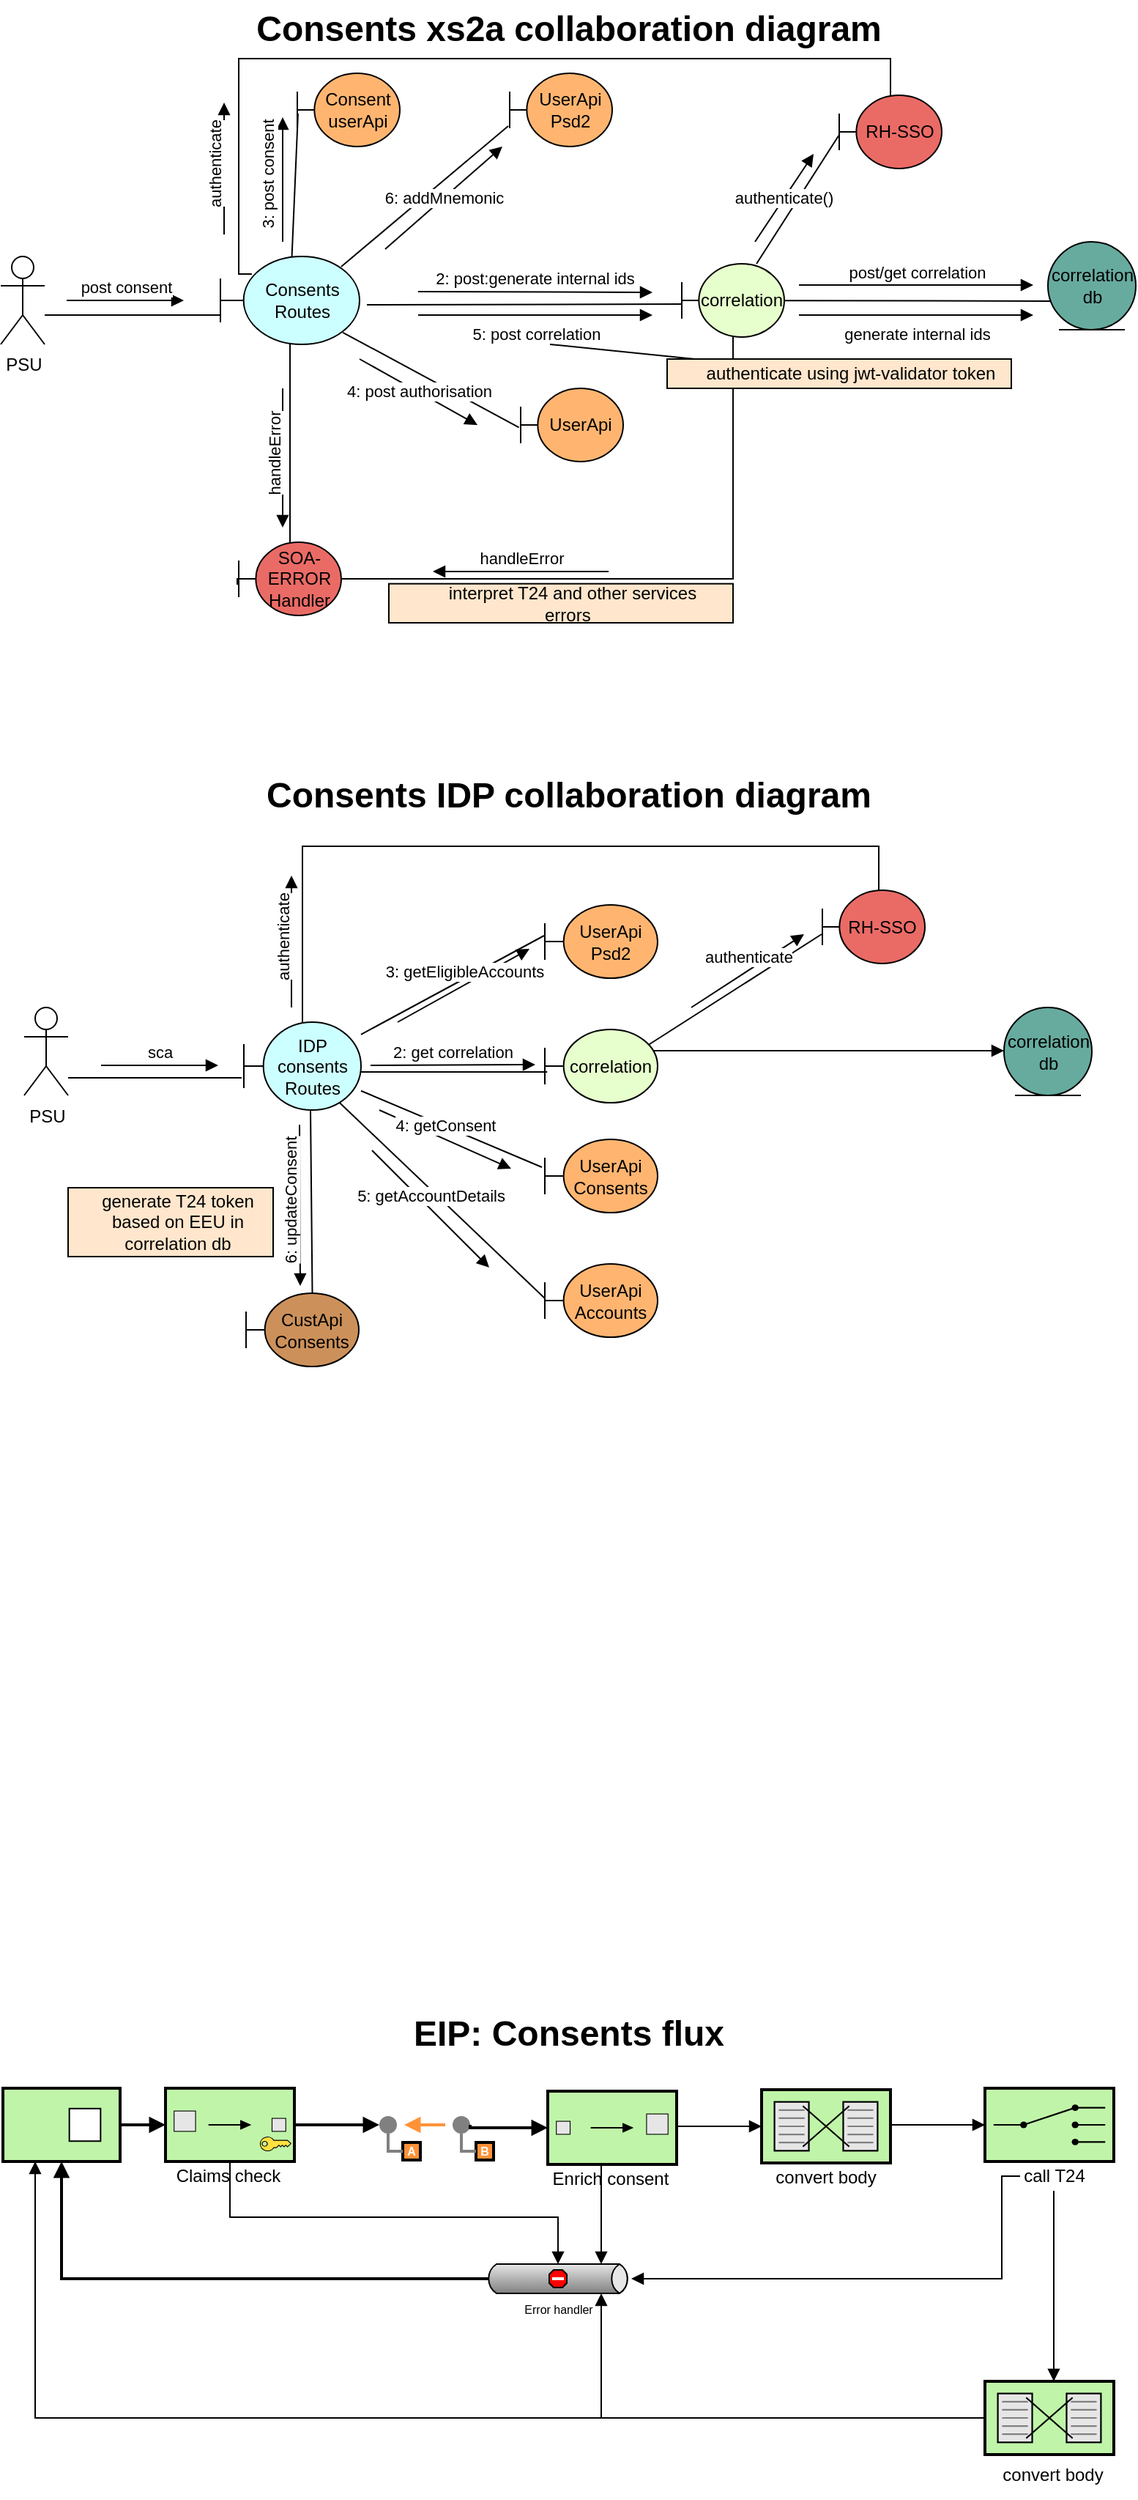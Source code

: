 <mxfile version="10.8.0" type="github"><diagram id="684sX0XfvXuVuNEk2pF1" name="Page-1"><mxGraphModel dx="2240" dy="1548" grid="1" gridSize="10" guides="1" tooltips="1" connect="1" arrows="1" fold="1" page="1" pageScale="1" pageWidth="850" pageHeight="1100" math="0" shadow="0"><root><mxCell id="0"/><mxCell id="1" parent="0"/><mxCell id="zUb0gYZI1_zbsveK4TQf-42" style="edgeStyle=orthogonalEdgeStyle;rounded=0;orthogonalLoop=1;jettySize=auto;html=1;strokeColor=#000000;endArrow=none;endFill=0;" parent="1" source="zUb0gYZI1_zbsveK4TQf-1" target="zUb0gYZI1_zbsveK4TQf-31" edge="1"><mxGeometry relative="1" as="geometry"><Array as="points"><mxPoint x="132.5" y="227"/><mxPoint x="132.5" y="227"/></Array></mxGeometry></mxCell><mxCell id="zUb0gYZI1_zbsveK4TQf-1" value="PSU&lt;br&gt;" style="shape=umlActor;verticalLabelPosition=bottom;labelBackgroundColor=#ffffff;verticalAlign=top;html=1;outlineConnect=0;" parent="1" vertex="1"><mxGeometry x="37.5" y="187" width="30" height="60" as="geometry"/></mxCell><mxCell id="b8tYHW4TBAF62dfe1MEC-2" style="rounded=0;orthogonalLoop=1;jettySize=auto;html=1;endArrow=none;endFill=0;entryX=0.007;entryY=0.55;entryDx=0;entryDy=0;entryPerimeter=0;" parent="1" source="zUb0gYZI1_zbsveK4TQf-31" target="b8tYHW4TBAF62dfe1MEC-7" edge="1"><mxGeometry relative="1" as="geometry"><mxPoint x="384.757" y="101.386" as="targetPoint"/></mxGeometry></mxCell><mxCell id="b8tYHW4TBAF62dfe1MEC-10" style="edgeStyle=none;rounded=0;orthogonalLoop=1;jettySize=auto;html=1;entryX=-0.017;entryY=0.533;entryDx=0;entryDy=0;entryPerimeter=0;shadow=0;endArrow=none;endFill=0;strokeColor=#000000;exitX=0.88;exitY=0.865;exitDx=0;exitDy=0;exitPerimeter=0;" parent="1" source="zUb0gYZI1_zbsveK4TQf-31" target="b8tYHW4TBAF62dfe1MEC-9" edge="1"><mxGeometry relative="1" as="geometry"/></mxCell><mxCell id="b8tYHW4TBAF62dfe1MEC-13" style="edgeStyle=none;rounded=0;orthogonalLoop=1;jettySize=auto;html=1;entryX=-0.005;entryY=0.55;entryDx=0;entryDy=0;entryPerimeter=0;shadow=0;endArrow=none;endFill=0;strokeColor=#000000;" parent="1" target="b8tYHW4TBAF62dfe1MEC-12" edge="1"><mxGeometry relative="1" as="geometry"><mxPoint x="287.5" y="220" as="sourcePoint"/></mxGeometry></mxCell><mxCell id="7kEMaKD0HGbQx_u22iSO-6" style="edgeStyle=orthogonalEdgeStyle;rounded=0;orthogonalLoop=1;jettySize=auto;html=1;endArrow=none;endFill=0;" edge="1" parent="1" source="zUb0gYZI1_zbsveK4TQf-31" target="7kEMaKD0HGbQx_u22iSO-5"><mxGeometry relative="1" as="geometry"/></mxCell><mxCell id="7kEMaKD0HGbQx_u22iSO-46" style="edgeStyle=none;rounded=0;orthogonalLoop=1;jettySize=auto;html=1;entryX=-0.014;entryY=0.72;entryDx=0;entryDy=0;entryPerimeter=0;endArrow=none;endFill=0;exitX=0.868;exitY=0.117;exitDx=0;exitDy=0;exitPerimeter=0;" edge="1" parent="1" source="zUb0gYZI1_zbsveK4TQf-31" target="7kEMaKD0HGbQx_u22iSO-45"><mxGeometry relative="1" as="geometry"/></mxCell><mxCell id="7kEMaKD0HGbQx_u22iSO-49" style="edgeStyle=orthogonalEdgeStyle;rounded=0;orthogonalLoop=1;jettySize=auto;html=1;endArrow=none;endFill=0;exitX=0.226;exitY=0.2;exitDx=0;exitDy=0;exitPerimeter=0;" edge="1" parent="1" source="zUb0gYZI1_zbsveK4TQf-31" target="b8tYHW4TBAF62dfe1MEC-29"><mxGeometry relative="1" as="geometry"><Array as="points"><mxPoint x="200" y="199"/><mxPoint x="200" y="52"/><mxPoint x="645" y="52"/></Array></mxGeometry></mxCell><mxCell id="zUb0gYZI1_zbsveK4TQf-31" value="Consents&lt;br&gt;Routes&lt;br&gt;" style="shape=umlBoundary;whiteSpace=wrap;html=1;fillColor=#CCFFFF;" parent="1" vertex="1"><mxGeometry x="187.5" y="187" width="95" height="60" as="geometry"/></mxCell><mxCell id="zUb0gYZI1_zbsveK4TQf-38" value="post consent&lt;br&gt;" style="html=1;verticalAlign=bottom;endArrow=block;" parent="1" edge="1"><mxGeometry width="80" relative="1" as="geometry"><mxPoint x="82.5" y="217" as="sourcePoint"/><mxPoint x="162.5" y="217" as="targetPoint"/></mxGeometry></mxCell><mxCell id="b8tYHW4TBAF62dfe1MEC-5" value="3: post consent&lt;br&gt;" style="verticalAlign=middle;endArrow=block;shadow=0;strokeColor=#000000;labelBorderColor=none;html=1;horizontal=0;fontStyle=0" parent="1" edge="1"><mxGeometry x="0.077" y="10" width="80" relative="1" as="geometry"><mxPoint x="230" y="177" as="sourcePoint"/><mxPoint x="230" y="92" as="targetPoint"/><mxPoint as="offset"/></mxGeometry></mxCell><mxCell id="b8tYHW4TBAF62dfe1MEC-7" value="Consent userApi&lt;br&gt;" style="shape=umlBoundary;whiteSpace=wrap;html=1;fillColor=#FFB570;" parent="1" vertex="1"><mxGeometry x="240" y="62" width="70" height="50" as="geometry"/></mxCell><mxCell id="b8tYHW4TBAF62dfe1MEC-9" value="UserApi&lt;br&gt;" style="shape=umlBoundary;whiteSpace=wrap;html=1;fillColor=#FFB570;" parent="1" vertex="1"><mxGeometry x="392.5" y="277" width="70" height="50" as="geometry"/></mxCell><mxCell id="b8tYHW4TBAF62dfe1MEC-11" value="4: post authorisation&lt;br&gt;" style="verticalAlign=middle;endArrow=block;shadow=0;strokeColor=#000000;labelBorderColor=none;html=1;horizontal=1;fontStyle=0" parent="1" edge="1"><mxGeometry width="80" relative="1" as="geometry"><mxPoint x="282.5" y="257" as="sourcePoint"/><mxPoint x="363" y="302" as="targetPoint"/><mxPoint as="offset"/></mxGeometry></mxCell><mxCell id="b8tYHW4TBAF62dfe1MEC-30" style="edgeStyle=none;rounded=0;orthogonalLoop=1;jettySize=auto;html=1;entryX=-0.005;entryY=0.55;entryDx=0;entryDy=0;entryPerimeter=0;shadow=0;endArrow=none;endFill=0;strokeColor=#000000;" parent="1" source="b8tYHW4TBAF62dfe1MEC-12" target="b8tYHW4TBAF62dfe1MEC-29" edge="1"><mxGeometry relative="1" as="geometry"/></mxCell><mxCell id="b8tYHW4TBAF62dfe1MEC-35" style="edgeStyle=none;rounded=0;orthogonalLoop=1;jettySize=auto;html=1;entryX=0.026;entryY=0.674;entryDx=0;entryDy=0;entryPerimeter=0;shadow=0;endArrow=none;endFill=0;strokeColor=#000000;" parent="1" source="b8tYHW4TBAF62dfe1MEC-12" target="b8tYHW4TBAF62dfe1MEC-32" edge="1"><mxGeometry relative="1" as="geometry"/></mxCell><mxCell id="7kEMaKD0HGbQx_u22iSO-7" style="edgeStyle=orthogonalEdgeStyle;rounded=0;orthogonalLoop=1;jettySize=auto;html=1;endArrow=none;endFill=0;entryX=-0.014;entryY=0.58;entryDx=0;entryDy=0;entryPerimeter=0;" edge="1" parent="1" source="b8tYHW4TBAF62dfe1MEC-12" target="7kEMaKD0HGbQx_u22iSO-5"><mxGeometry relative="1" as="geometry"><mxPoint x="330" y="407" as="targetPoint"/><Array as="points"><mxPoint x="538" y="407"/><mxPoint x="199" y="407"/></Array></mxGeometry></mxCell><mxCell id="b8tYHW4TBAF62dfe1MEC-12" value="correlation" style="shape=umlBoundary;whiteSpace=wrap;html=1;fillColor=#E6FFCC;" parent="1" vertex="1"><mxGeometry x="502.5" y="192" width="70" height="50" as="geometry"/></mxCell><mxCell id="b8tYHW4TBAF62dfe1MEC-14" value="5: post correlation&lt;br&gt;" style="html=1;verticalAlign=top;endArrow=block;" parent="1" edge="1"><mxGeometry width="80" relative="1" as="geometry"><mxPoint x="322.5" y="227" as="sourcePoint"/><mxPoint x="482.5" y="227" as="targetPoint"/></mxGeometry></mxCell><mxCell id="b8tYHW4TBAF62dfe1MEC-17" value="2: post:generate internal ids&lt;br&gt;" style="html=1;verticalAlign=bottom;endArrow=block;" parent="1" edge="1"><mxGeometry width="80" relative="1" as="geometry"><mxPoint x="322.5" y="211" as="sourcePoint"/><mxPoint x="482.5" y="211.5" as="targetPoint"/></mxGeometry></mxCell><mxCell id="b8tYHW4TBAF62dfe1MEC-22" value="" style="group" parent="1" vertex="1" connectable="0"><mxGeometry x="492.5" y="247" width="235" height="60" as="geometry"/></mxCell><mxCell id="b8tYHW4TBAF62dfe1MEC-23" value="" style="group" parent="b8tYHW4TBAF62dfe1MEC-22" vertex="1" connectable="0"><mxGeometry width="235" height="60" as="geometry"/></mxCell><mxCell id="b8tYHW4TBAF62dfe1MEC-18" value="" style="rounded=0;whiteSpace=wrap;html=1;fillColor=#FFE6CC;" parent="b8tYHW4TBAF62dfe1MEC-23" vertex="1"><mxGeometry y="10" width="235" height="20" as="geometry"/></mxCell><mxCell id="b8tYHW4TBAF62dfe1MEC-20" value="authenticate using jwt-validator token" style="text;html=1;strokeColor=none;fillColor=none;align=center;verticalAlign=middle;whiteSpace=wrap;rounded=0;" parent="b8tYHW4TBAF62dfe1MEC-23" vertex="1"><mxGeometry x="20" y="10" width="210" height="20" as="geometry"/></mxCell><mxCell id="b8tYHW4TBAF62dfe1MEC-28" style="edgeStyle=none;rounded=0;orthogonalLoop=1;jettySize=auto;html=1;shadow=0;endArrow=none;endFill=0;strokeColor=#000000;" parent="1" source="b8tYHW4TBAF62dfe1MEC-18" edge="1"><mxGeometry relative="1" as="geometry"><mxPoint x="412.5" y="247" as="targetPoint"/></mxGeometry></mxCell><mxCell id="b8tYHW4TBAF62dfe1MEC-29" value="RH-SSO" style="shape=umlBoundary;whiteSpace=wrap;html=1;fillColor=#EA6B66;" parent="1" vertex="1"><mxGeometry x="610" y="77" width="70" height="50" as="geometry"/></mxCell><mxCell id="b8tYHW4TBAF62dfe1MEC-31" value="authenticate()&lt;br&gt;" style="verticalAlign=middle;endArrow=block;shadow=0;strokeColor=#000000;labelBorderColor=none;html=1;horizontal=1;fontStyle=0" parent="1" edge="1"><mxGeometry width="80" relative="1" as="geometry"><mxPoint x="552.5" y="177" as="sourcePoint"/><mxPoint x="592.5" y="117" as="targetPoint"/><mxPoint as="offset"/></mxGeometry></mxCell><mxCell id="b8tYHW4TBAF62dfe1MEC-32" value="correlation&lt;br&gt;db&lt;br&gt;" style="ellipse;shape=umlEntity;whiteSpace=wrap;html=1;fillColor=#67AB9F;" parent="1" vertex="1"><mxGeometry x="752.5" y="177" width="60" height="60" as="geometry"/></mxCell><mxCell id="b8tYHW4TBAF62dfe1MEC-36" value="generate internal ids&lt;br&gt;" style="html=1;verticalAlign=top;endArrow=block;" parent="1" edge="1"><mxGeometry width="80" relative="1" as="geometry"><mxPoint x="582.5" y="227" as="sourcePoint"/><mxPoint x="742.5" y="227" as="targetPoint"/></mxGeometry></mxCell><mxCell id="b8tYHW4TBAF62dfe1MEC-37" value="post/get correlation&lt;br&gt;" style="html=1;verticalAlign=bottom;endArrow=block;" parent="1" edge="1"><mxGeometry width="80" relative="1" as="geometry"><mxPoint x="582.5" y="206.5" as="sourcePoint"/><mxPoint x="742.5" y="206.5" as="targetPoint"/></mxGeometry></mxCell><mxCell id="b8tYHW4TBAF62dfe1MEC-38" value="Consents xs2a collaboration diagram" style="text;strokeColor=none;fillColor=none;html=1;fontSize=24;fontStyle=1;verticalAlign=middle;align=center;" parent="1" vertex="1"><mxGeometry x="375" y="12" width="100" height="40" as="geometry"/></mxCell><mxCell id="7kEMaKD0HGbQx_u22iSO-3" value="Consents IDP collaboration diagram" style="text;strokeColor=none;fillColor=none;html=1;fontSize=24;fontStyle=1;verticalAlign=middle;align=center;" vertex="1" parent="1"><mxGeometry x="375" y="535" width="100" height="40" as="geometry"/></mxCell><mxCell id="7kEMaKD0HGbQx_u22iSO-5" value="SOA-ERROR&lt;br&gt;Handler&lt;br&gt;" style="shape=umlBoundary;whiteSpace=wrap;html=1;fillColor=#EA6B66;" vertex="1" parent="1"><mxGeometry x="200" y="382" width="70" height="50" as="geometry"/></mxCell><mxCell id="7kEMaKD0HGbQx_u22iSO-8" value="handleError" style="html=1;verticalAlign=bottom;endArrow=block;" edge="1" parent="1"><mxGeometry width="80" relative="1" as="geometry"><mxPoint x="452.5" y="402" as="sourcePoint"/><mxPoint x="332.5" y="402" as="targetPoint"/></mxGeometry></mxCell><mxCell id="7kEMaKD0HGbQx_u22iSO-9" value="handleError" style="html=1;verticalAlign=bottom;endArrow=block;horizontal=0;" edge="1" parent="1"><mxGeometry width="80" relative="1" as="geometry"><mxPoint x="230" y="277" as="sourcePoint"/><mxPoint x="230" y="372" as="targetPoint"/></mxGeometry></mxCell><mxCell id="7kEMaKD0HGbQx_u22iSO-10" value="" style="group" vertex="1" connectable="0" parent="1"><mxGeometry x="302.5" y="397" width="235" height="90" as="geometry"/></mxCell><mxCell id="7kEMaKD0HGbQx_u22iSO-11" value="" style="group" vertex="1" connectable="0" parent="7kEMaKD0HGbQx_u22iSO-10"><mxGeometry width="235" height="80" as="geometry"/></mxCell><mxCell id="7kEMaKD0HGbQx_u22iSO-12" value="" style="rounded=0;whiteSpace=wrap;html=1;fillColor=#FFE6CC;" vertex="1" parent="7kEMaKD0HGbQx_u22iSO-11"><mxGeometry y="13.333" width="235" height="26.667" as="geometry"/></mxCell><mxCell id="7kEMaKD0HGbQx_u22iSO-13" value="interpret T24 and other services errors&amp;nbsp;&amp;nbsp;" style="text;html=1;strokeColor=none;fillColor=none;align=center;verticalAlign=middle;whiteSpace=wrap;rounded=0;" vertex="1" parent="7kEMaKD0HGbQx_u22iSO-11"><mxGeometry x="20" y="13.333" width="210" height="26.667" as="geometry"/></mxCell><mxCell id="7kEMaKD0HGbQx_u22iSO-21" style="edgeStyle=orthogonalEdgeStyle;rounded=0;orthogonalLoop=1;jettySize=auto;html=1;entryX=-0.019;entryY=0.633;entryDx=0;entryDy=0;entryPerimeter=0;endArrow=none;endFill=0;" edge="1" parent="1" source="7kEMaKD0HGbQx_u22iSO-15" target="7kEMaKD0HGbQx_u22iSO-16"><mxGeometry relative="1" as="geometry"><Array as="points"><mxPoint x="116" y="747.5"/><mxPoint x="116" y="747.5"/></Array></mxGeometry></mxCell><mxCell id="7kEMaKD0HGbQx_u22iSO-15" value="PSU&lt;br&gt;" style="shape=umlActor;verticalLabelPosition=bottom;labelBackgroundColor=#ffffff;verticalAlign=top;html=1;outlineConnect=0;" vertex="1" parent="1"><mxGeometry x="53.5" y="699.5" width="30" height="60" as="geometry"/></mxCell><mxCell id="7kEMaKD0HGbQx_u22iSO-25" style="edgeStyle=orthogonalEdgeStyle;rounded=0;orthogonalLoop=1;jettySize=auto;html=1;entryX=0.021;entryY=0.58;entryDx=0;entryDy=0;entryPerimeter=0;endArrow=none;endFill=0;" edge="1" parent="1" source="7kEMaKD0HGbQx_u22iSO-16" target="7kEMaKD0HGbQx_u22iSO-24"><mxGeometry relative="1" as="geometry"><Array as="points"><mxPoint x="316" y="743.5"/><mxPoint x="316" y="743.5"/></Array></mxGeometry></mxCell><mxCell id="7kEMaKD0HGbQx_u22iSO-28" style="rounded=0;orthogonalLoop=1;jettySize=auto;html=1;entryX=-0.007;entryY=0.42;entryDx=0;entryDy=0;entryPerimeter=0;endArrow=none;endFill=0;" edge="1" parent="1" source="7kEMaKD0HGbQx_u22iSO-16" target="7kEMaKD0HGbQx_u22iSO-27"><mxGeometry relative="1" as="geometry"/></mxCell><mxCell id="7kEMaKD0HGbQx_u22iSO-32" style="edgeStyle=none;rounded=0;orthogonalLoop=1;jettySize=auto;html=1;entryX=-0.026;entryY=0.38;entryDx=0;entryDy=0;entryPerimeter=0;endArrow=none;endFill=0;" edge="1" parent="1" source="7kEMaKD0HGbQx_u22iSO-16" target="7kEMaKD0HGbQx_u22iSO-30"><mxGeometry relative="1" as="geometry"/></mxCell><mxCell id="7kEMaKD0HGbQx_u22iSO-34" style="edgeStyle=none;rounded=0;orthogonalLoop=1;jettySize=auto;html=1;entryX=0.591;entryY=0.5;entryDx=0;entryDy=0;entryPerimeter=0;endArrow=none;endFill=0;" edge="1" parent="1" target="7kEMaKD0HGbQx_u22iSO-33"><mxGeometry relative="1" as="geometry"><mxPoint x="249" y="769.5" as="sourcePoint"/></mxGeometry></mxCell><mxCell id="7kEMaKD0HGbQx_u22iSO-48" style="edgeStyle=orthogonalEdgeStyle;rounded=0;orthogonalLoop=1;jettySize=auto;html=1;endArrow=none;endFill=0;" edge="1" parent="1" source="7kEMaKD0HGbQx_u22iSO-16" target="7kEMaKD0HGbQx_u22iSO-41"><mxGeometry relative="1" as="geometry"><Array as="points"><mxPoint x="244" y="589.5"/><mxPoint x="637" y="589.5"/></Array></mxGeometry></mxCell><mxCell id="7kEMaKD0HGbQx_u22iSO-54" style="rounded=0;orthogonalLoop=1;jettySize=auto;html=1;entryX=0;entryY=0.47;entryDx=0;entryDy=0;entryPerimeter=0;endArrow=none;endFill=0;" edge="1" parent="1" target="7kEMaKD0HGbQx_u22iSO-53"><mxGeometry relative="1" as="geometry"><mxPoint x="261" y="757" as="sourcePoint"/></mxGeometry></mxCell><mxCell id="7kEMaKD0HGbQx_u22iSO-16" value="IDP consents Routes" style="shape=umlBoundary;whiteSpace=wrap;html=1;fillColor=#CCFFFF;" vertex="1" parent="1"><mxGeometry x="203.5" y="709.5" width="80" height="60" as="geometry"/></mxCell><mxCell id="7kEMaKD0HGbQx_u22iSO-23" value="sca&lt;br&gt;" style="html=1;verticalAlign=bottom;endArrow=block;" edge="1" parent="1"><mxGeometry width="80" relative="1" as="geometry"><mxPoint x="106" y="739" as="sourcePoint"/><mxPoint x="186" y="739" as="targetPoint"/></mxGeometry></mxCell><mxCell id="7kEMaKD0HGbQx_u22iSO-43" style="edgeStyle=none;rounded=0;orthogonalLoop=1;jettySize=auto;html=1;endArrow=none;endFill=0;exitX=0.909;exitY=0.22;exitDx=0;exitDy=0;exitPerimeter=0;" edge="1" parent="1" source="7kEMaKD0HGbQx_u22iSO-24"><mxGeometry relative="1" as="geometry"><mxPoint x="598" y="649.5" as="targetPoint"/></mxGeometry></mxCell><mxCell id="7kEMaKD0HGbQx_u22iSO-132" style="edgeStyle=orthogonalEdgeStyle;rounded=0;orthogonalLoop=1;jettySize=auto;html=1;endArrow=block;endFill=1;exitX=0.792;exitY=0.71;exitDx=0;exitDy=0;exitPerimeter=0;" edge="1" parent="1" source="7kEMaKD0HGbQx_u22iSO-24" target="7kEMaKD0HGbQx_u22iSO-131"><mxGeometry relative="1" as="geometry"><Array as="points"><mxPoint x="470" y="729"/></Array></mxGeometry></mxCell><mxCell id="7kEMaKD0HGbQx_u22iSO-24" value="correlation" style="shape=umlBoundary;whiteSpace=wrap;html=1;fillColor=#E6FFCC;" vertex="1" parent="1"><mxGeometry x="409" y="714.5" width="77" height="50" as="geometry"/></mxCell><mxCell id="7kEMaKD0HGbQx_u22iSO-26" value="2: get correlation&lt;br&gt;" style="html=1;verticalAlign=bottom;endArrow=block;" edge="1" parent="1"><mxGeometry width="80" relative="1" as="geometry"><mxPoint x="290" y="739" as="sourcePoint"/><mxPoint x="402.5" y="738.5" as="targetPoint"/></mxGeometry></mxCell><mxCell id="7kEMaKD0HGbQx_u22iSO-27" value="UserApi&lt;br&gt;Psd2&lt;br&gt;" style="shape=umlBoundary;whiteSpace=wrap;html=1;fillColor=#FFB570;" vertex="1" parent="1"><mxGeometry x="409" y="629.5" width="77" height="50" as="geometry"/></mxCell><mxCell id="7kEMaKD0HGbQx_u22iSO-29" value="3: getEligibleAccounts" style="html=1;verticalAlign=bottom;endArrow=block;" edge="1" parent="1"><mxGeometry width="80" relative="1" as="geometry"><mxPoint x="308.5" y="709.5" as="sourcePoint"/><mxPoint x="398.5" y="659.5" as="targetPoint"/></mxGeometry></mxCell><mxCell id="7kEMaKD0HGbQx_u22iSO-30" value="UserApi&lt;br&gt;Consents&lt;br&gt;" style="shape=umlBoundary;whiteSpace=wrap;html=1;fillColor=#FFB570;" vertex="1" parent="1"><mxGeometry x="409" y="789.5" width="77" height="50" as="geometry"/></mxCell><mxCell id="7kEMaKD0HGbQx_u22iSO-31" value="4: getConsent" style="html=1;verticalAlign=bottom;endArrow=block;" edge="1" parent="1"><mxGeometry width="80" relative="1" as="geometry"><mxPoint x="296" y="769.5" as="sourcePoint"/><mxPoint x="386" y="809.5" as="targetPoint"/></mxGeometry></mxCell><mxCell id="7kEMaKD0HGbQx_u22iSO-33" value="CustApi&lt;br&gt;Consents&lt;br&gt;" style="shape=umlBoundary;whiteSpace=wrap;html=1;fillColor=#CC915A;" vertex="1" parent="1"><mxGeometry x="205" y="894.5" width="77" height="50" as="geometry"/></mxCell><mxCell id="7kEMaKD0HGbQx_u22iSO-35" value="6: updateConsent" style="html=1;verticalAlign=bottom;endArrow=block;horizontal=0;" edge="1" parent="1"><mxGeometry width="80" relative="1" as="geometry"><mxPoint x="241.5" y="779.5" as="sourcePoint"/><mxPoint x="242" y="889.5" as="targetPoint"/></mxGeometry></mxCell><mxCell id="7kEMaKD0HGbQx_u22iSO-40" value="" style="group" vertex="1" connectable="0" parent="1"><mxGeometry x="56" y="829.5" width="140" height="90" as="geometry"/></mxCell><mxCell id="7kEMaKD0HGbQx_u22iSO-36" value="" style="group" vertex="1" connectable="0" parent="7kEMaKD0HGbQx_u22iSO-40"><mxGeometry width="140" height="90" as="geometry"/></mxCell><mxCell id="7kEMaKD0HGbQx_u22iSO-37" value="" style="group" vertex="1" connectable="0" parent="7kEMaKD0HGbQx_u22iSO-36"><mxGeometry width="140" height="80" as="geometry"/></mxCell><mxCell id="7kEMaKD0HGbQx_u22iSO-38" value="" style="rounded=0;whiteSpace=wrap;html=1;fillColor=#FFE6CC;" vertex="1" parent="7kEMaKD0HGbQx_u22iSO-37"><mxGeometry x="27.5" y="-7" width="140" height="47" as="geometry"/></mxCell><mxCell id="7kEMaKD0HGbQx_u22iSO-39" value="generate T24 token based on EEU in correlation db" style="text;html=1;strokeColor=none;fillColor=none;align=center;verticalAlign=middle;whiteSpace=wrap;rounded=0;" vertex="1" parent="7kEMaKD0HGbQx_u22iSO-37"><mxGeometry x="39.5" y="-7" width="125" height="47" as="geometry"/></mxCell><mxCell id="7kEMaKD0HGbQx_u22iSO-41" value="RH-SSO" style="shape=umlBoundary;whiteSpace=wrap;html=1;fillColor=#EA6B66;" vertex="1" parent="1"><mxGeometry x="598.5" y="619.5" width="70" height="50" as="geometry"/></mxCell><mxCell id="7kEMaKD0HGbQx_u22iSO-44" value="authenticate" style="html=1;verticalAlign=bottom;endArrow=block;" edge="1" parent="1"><mxGeometry width="80" relative="1" as="geometry"><mxPoint x="509" y="699.5" as="sourcePoint"/><mxPoint x="586" y="649.5" as="targetPoint"/></mxGeometry></mxCell><mxCell id="7kEMaKD0HGbQx_u22iSO-45" value="UserApi&lt;br&gt;Psd2&lt;br&gt;" style="shape=umlBoundary;whiteSpace=wrap;html=1;fillColor=#FFB570;" vertex="1" parent="1"><mxGeometry x="385" y="62" width="70" height="50" as="geometry"/></mxCell><mxCell id="7kEMaKD0HGbQx_u22iSO-47" value="6: addMnemonic" style="html=1;verticalAlign=middle;endArrow=block;horizontal=1;" edge="1" parent="1"><mxGeometry width="80" relative="1" as="geometry"><mxPoint x="300" y="182" as="sourcePoint"/><mxPoint x="380" y="112" as="targetPoint"/></mxGeometry></mxCell><mxCell id="7kEMaKD0HGbQx_u22iSO-50" value="authenticate" style="html=1;verticalAlign=bottom;endArrow=block;horizontal=0;" edge="1" parent="1"><mxGeometry width="80" relative="1" as="geometry"><mxPoint x="190" y="172" as="sourcePoint"/><mxPoint x="190" y="82" as="targetPoint"/></mxGeometry></mxCell><mxCell id="7kEMaKD0HGbQx_u22iSO-51" value="authenticate" style="html=1;verticalAlign=bottom;endArrow=block;horizontal=0;" edge="1" parent="1"><mxGeometry width="80" relative="1" as="geometry"><mxPoint x="236" y="699.5" as="sourcePoint"/><mxPoint x="236" y="609.5" as="targetPoint"/></mxGeometry></mxCell><mxCell id="7kEMaKD0HGbQx_u22iSO-53" value="UserApi&lt;br&gt;Accounts&lt;br&gt;" style="shape=umlBoundary;whiteSpace=wrap;html=1;fillColor=#FFB570;" vertex="1" parent="1"><mxGeometry x="409" y="874.5" width="77" height="50" as="geometry"/></mxCell><mxCell id="7kEMaKD0HGbQx_u22iSO-55" value="5: getAccountDetails" style="html=1;verticalAlign=bottom;endArrow=block;" edge="1" parent="1"><mxGeometry width="80" relative="1" as="geometry"><mxPoint x="291" y="797" as="sourcePoint"/><mxPoint x="371" y="877" as="targetPoint"/></mxGeometry></mxCell><mxCell id="7kEMaKD0HGbQx_u22iSO-57" value="EIP: Consents flux" style="text;strokeColor=none;fillColor=none;html=1;fontSize=24;fontStyle=1;verticalAlign=middle;align=center;" vertex="1" parent="1"><mxGeometry x="375" y="1380" width="100" height="40" as="geometry"/></mxCell><mxCell id="7kEMaKD0HGbQx_u22iSO-58" value="" style="strokeWidth=2;dashed=0;align=center;fontSize=8;shape=rect;verticalLabelPosition=bottom;verticalAlign=top;fillColor=#c0f5a9;strokeColor=#000000;" vertex="1" parent="1"><mxGeometry x="39" y="1437" width="80" height="50" as="geometry"/></mxCell><mxCell id="7kEMaKD0HGbQx_u22iSO-59" value="" style="strokeWidth=1;dashed=0;align=center;fontSize=8;shape=rect;fillColor=#ffffff;strokeColor=#000000;" vertex="1" parent="7kEMaKD0HGbQx_u22iSO-58"><mxGeometry x="45.333" y="13.889" width="21.333" height="22.222" as="geometry"/></mxCell><mxCell id="7kEMaKD0HGbQx_u22iSO-66" style="edgeStyle=orthogonalEdgeStyle;rounded=0;html=1;endArrow=block;endFill=1;jettySize=auto;orthogonalLoop=1;strokeWidth=2;startArrow=none;startFill=0;exitX=1;exitY=0.5;exitDx=0;exitDy=0;" edge="1" parent="1" source="7kEMaKD0HGbQx_u22iSO-58" target="7kEMaKD0HGbQx_u22iSO-62"><mxGeometry relative="1" as="geometry"><mxPoint x="61" y="1377" as="sourcePoint"/><mxPoint x="161" y="1377" as="targetPoint"/></mxGeometry></mxCell><mxCell id="7kEMaKD0HGbQx_u22iSO-67" value="Error handler" style="strokeWidth=1;strokeColor=#000000;dashed=0;align=center;html=1;fontSize=8;shape=mxgraph.eip.deadLetterChannel;verticalLabelPosition=bottom;labelBackgroundColor=#ffffff;verticalAlign=top;" vertex="1" parent="1"><mxGeometry x="368" y="1557" width="100" height="20" as="geometry"/></mxCell><mxCell id="7kEMaKD0HGbQx_u22iSO-69" style="edgeStyle=orthogonalEdgeStyle;rounded=0;html=1;endArrow=block;endFill=1;jettySize=auto;orthogonalLoop=1;strokeWidth=2;startArrow=none;startFill=0;exitX=0;exitY=0.5;exitDx=2.7;exitDy=0;exitPerimeter=0;entryX=0.5;entryY=1;entryDx=0;entryDy=0;" edge="1" parent="1" source="7kEMaKD0HGbQx_u22iSO-67" target="7kEMaKD0HGbQx_u22iSO-58"><mxGeometry relative="1" as="geometry"><mxPoint x="129" y="1472" as="sourcePoint"/><mxPoint x="168" y="1472" as="targetPoint"/></mxGeometry></mxCell><mxCell id="7kEMaKD0HGbQx_u22iSO-95" value="" style="group" vertex="1" connectable="0" parent="1"><mxGeometry x="556" y="1438" width="90" height="70" as="geometry"/></mxCell><mxCell id="7kEMaKD0HGbQx_u22iSO-74" value="" style="strokeWidth=2;outlineConnect=0;dashed=0;align=center;fontSize=8;shape=mxgraph.eip.message_translator;fillColor=#c0f5a9;strokeColor=#000000;verticalLabelPosition=bottom;verticalAlign=top;" vertex="1" parent="7kEMaKD0HGbQx_u22iSO-95"><mxGeometry x="1" width="88" height="50" as="geometry"/></mxCell><mxCell id="7kEMaKD0HGbQx_u22iSO-77" value="convert body" style="text;html=1;strokeColor=none;fillColor=none;align=center;verticalAlign=middle;whiteSpace=wrap;rounded=0;" vertex="1" parent="7kEMaKD0HGbQx_u22iSO-95"><mxGeometry y="50" width="90" height="20" as="geometry"/></mxCell><mxCell id="7kEMaKD0HGbQx_u22iSO-96" value="" style="group" vertex="1" connectable="0" parent="1"><mxGeometry x="409" y="1439" width="90" height="70" as="geometry"/></mxCell><mxCell id="7kEMaKD0HGbQx_u22iSO-70" value="" style="strokeWidth=2;outlineConnect=0;dashed=0;align=center;fontSize=8;fillColor=#c0f5a9;verticalLabelPosition=bottom;verticalAlign=top;strokeColor=#000000;shape=mxgraph.eip.content_enricher;gradientColor=none;" vertex="1" parent="7kEMaKD0HGbQx_u22iSO-96"><mxGeometry x="2" width="88" height="50" as="geometry"/></mxCell><mxCell id="7kEMaKD0HGbQx_u22iSO-73" value="Enrich consent" style="text;html=1;strokeColor=none;fillColor=none;align=center;verticalAlign=middle;whiteSpace=wrap;rounded=0;" vertex="1" parent="7kEMaKD0HGbQx_u22iSO-96"><mxGeometry y="50" width="90" height="20" as="geometry"/></mxCell><mxCell id="7kEMaKD0HGbQx_u22iSO-97" value="" style="group" vertex="1" connectable="0" parent="1"><mxGeometry x="148" y="1437" width="90" height="70" as="geometry"/></mxCell><mxCell id="7kEMaKD0HGbQx_u22iSO-62" value="" style="strokeWidth=2;outlineConnect=0;dashed=0;align=center;fontSize=8;fillColor=#c0f5a9;verticalLabelPosition=bottom;verticalAlign=top;strokeColor=#000000;shape=mxgraph.eip.claim_check;" vertex="1" parent="7kEMaKD0HGbQx_u22iSO-97"><mxGeometry x="2" width="88" height="50" as="geometry"/></mxCell><mxCell id="7kEMaKD0HGbQx_u22iSO-72" value="Claims check" style="text;html=1;strokeColor=none;fillColor=none;align=center;verticalAlign=middle;whiteSpace=wrap;rounded=0;" vertex="1" parent="7kEMaKD0HGbQx_u22iSO-97"><mxGeometry y="50" width="90" height="20" as="geometry"/></mxCell><mxCell id="7kEMaKD0HGbQx_u22iSO-103" style="edgeStyle=none;rounded=0;orthogonalLoop=1;jettySize=auto;html=1;entryX=1;entryY=0.5;entryDx=0;entryDy=0;entryPerimeter=0;endArrow=none;endFill=0;" edge="1" parent="7kEMaKD0HGbQx_u22iSO-97" source="7kEMaKD0HGbQx_u22iSO-62" target="7kEMaKD0HGbQx_u22iSO-62"><mxGeometry relative="1" as="geometry"/></mxCell><mxCell id="7kEMaKD0HGbQx_u22iSO-98" value="" style="group" vertex="1" connectable="0" parent="1"><mxGeometry x="296" y="1456" width="78" height="30" as="geometry"/></mxCell><mxCell id="7kEMaKD0HGbQx_u22iSO-85" value="" style="endArrow=block;html=1;endFill=1;strokeWidth=2;strokeColor=#FF9238" edge="1" parent="7kEMaKD0HGbQx_u22iSO-98"><mxGeometry relative="1" as="geometry"><mxPoint x="45" y="6" as="sourcePoint"/><mxPoint x="17" y="6" as="targetPoint"/></mxGeometry></mxCell><mxCell id="7kEMaKD0HGbQx_u22iSO-86" value="" style="strokeWidth=2;dashed=0;align=center;fontSize=8;shape=ellipse;fillColor=#808080;strokeColor=none;" vertex="1" parent="7kEMaKD0HGbQx_u22iSO-98"><mxGeometry width="12" height="12" as="geometry"/></mxCell><mxCell id="7kEMaKD0HGbQx_u22iSO-87" value="A" style="strokeWidth=2;dashed=0;align=center;fontSize=8;shape=rect;fillColor=#FF9238;strokeColor=#000000;fontStyle=1;fontColor=#ffffff;" vertex="1" parent="7kEMaKD0HGbQx_u22iSO-98"><mxGeometry x="16" y="18" width="12" height="12" as="geometry"/></mxCell><mxCell id="7kEMaKD0HGbQx_u22iSO-83" value="" style="edgeStyle=orthogonalEdgeStyle;rounded=0;exitX=0;exitY=0.5;endArrow=none;dashed=0;html=1;strokeColor=#808080;strokeWidth=2;" edge="1" source="7kEMaKD0HGbQx_u22iSO-87" target="7kEMaKD0HGbQx_u22iSO-86" parent="7kEMaKD0HGbQx_u22iSO-98"><mxGeometry relative="1" as="geometry"/></mxCell><mxCell id="7kEMaKD0HGbQx_u22iSO-88" value="" style="strokeWidth=2;dashed=0;align=center;fontSize=8;shape=ellipse;fillColor=#808080;strokeColor=none;" vertex="1" parent="7kEMaKD0HGbQx_u22iSO-98"><mxGeometry x="50" width="12" height="12" as="geometry"/></mxCell><mxCell id="7kEMaKD0HGbQx_u22iSO-89" value="B" style="strokeWidth=2;dashed=0;align=center;fontSize=8;shape=rect;fillColor=#FF9238;strokeColor=#000000;fontStyle=1;fontColor=#ffffff;" vertex="1" parent="7kEMaKD0HGbQx_u22iSO-98"><mxGeometry x="66" y="18" width="12" height="12" as="geometry"/></mxCell><mxCell id="7kEMaKD0HGbQx_u22iSO-84" value="" style="edgeStyle=orthogonalEdgeStyle;rounded=0;exitX=0;exitY=0.5;endArrow=none;dashed=0;html=1;strokeColor=#808080;strokeWidth=2;" edge="1" source="7kEMaKD0HGbQx_u22iSO-89" target="7kEMaKD0HGbQx_u22iSO-88" parent="7kEMaKD0HGbQx_u22iSO-98"><mxGeometry relative="1" as="geometry"/></mxCell><mxCell id="7kEMaKD0HGbQx_u22iSO-102" style="edgeStyle=orthogonalEdgeStyle;rounded=0;html=1;endArrow=block;endFill=1;jettySize=auto;orthogonalLoop=1;strokeWidth=2;startArrow=none;startFill=0;entryX=0;entryY=0.5;entryDx=0;entryDy=0;" edge="1" parent="1" source="7kEMaKD0HGbQx_u22iSO-62" target="7kEMaKD0HGbQx_u22iSO-86"><mxGeometry relative="1" as="geometry"><mxPoint x="248" y="1462" as="sourcePoint"/><mxPoint x="279" y="1462" as="targetPoint"/></mxGeometry></mxCell><mxCell id="7kEMaKD0HGbQx_u22iSO-107" style="edgeStyle=orthogonalEdgeStyle;rounded=0;html=1;endArrow=block;endFill=1;jettySize=auto;orthogonalLoop=1;strokeWidth=2;startArrow=none;startFill=0;exitX=1;exitY=0.5;exitDx=0;exitDy=0;" edge="1" parent="1" source="7kEMaKD0HGbQx_u22iSO-88" target="7kEMaKD0HGbQx_u22iSO-70"><mxGeometry relative="1" as="geometry"><mxPoint x="376" y="1496" as="sourcePoint"/><mxPoint x="434" y="1496" as="targetPoint"/><Array as="points"><mxPoint x="358" y="1464"/></Array></mxGeometry></mxCell><mxCell id="7kEMaKD0HGbQx_u22iSO-110" value="" style="group" vertex="1" connectable="0" parent="1"><mxGeometry x="709.5" y="1437" width="88" height="70" as="geometry"/></mxCell><mxCell id="7kEMaKD0HGbQx_u22iSO-78" value="" style="strokeWidth=2;outlineConnect=0;dashed=0;align=center;fontSize=8;shape=mxgraph.eip.content_based_router;verticalLabelPosition=bottom;verticalAlign=top;fillColor=#c0f5a9;strokeColor=#000000;" vertex="1" parent="7kEMaKD0HGbQx_u22iSO-110"><mxGeometry width="88" height="50" as="geometry"/></mxCell><mxCell id="7kEMaKD0HGbQx_u22iSO-109" value="call T24" style="text;html=1;strokeColor=none;fillColor=none;align=center;verticalAlign=middle;whiteSpace=wrap;rounded=0;" vertex="1" parent="7kEMaKD0HGbQx_u22iSO-110"><mxGeometry x="24" y="50" width="46" height="20" as="geometry"/></mxCell><mxCell id="7kEMaKD0HGbQx_u22iSO-112" style="edgeStyle=elbowEdgeStyle;rounded=0;orthogonalLoop=1;jettySize=auto;html=1;endArrow=block;endFill=1;" edge="1" parent="1" source="7kEMaKD0HGbQx_u22iSO-109" target="7kEMaKD0HGbQx_u22iSO-67"><mxGeometry relative="1" as="geometry"><Array as="points"><mxPoint x="721" y="1537"/><mxPoint x="661" y="1567"/><mxPoint x="721" y="1557"/></Array></mxGeometry></mxCell><mxCell id="7kEMaKD0HGbQx_u22iSO-115" style="edgeStyle=elbowEdgeStyle;rounded=0;orthogonalLoop=1;jettySize=auto;html=1;endArrow=block;endFill=1;entryX=0;entryY=0.5;entryDx=0;entryDy=0;entryPerimeter=0;" edge="1" parent="1" source="7kEMaKD0HGbQx_u22iSO-70" target="7kEMaKD0HGbQx_u22iSO-74"><mxGeometry relative="1" as="geometry"><mxPoint x="551" y="1470" as="targetPoint"/><Array as="points"><mxPoint x="511" y="1463"/><mxPoint x="521" y="1470"/></Array></mxGeometry></mxCell><mxCell id="7kEMaKD0HGbQx_u22iSO-116" style="edgeStyle=elbowEdgeStyle;rounded=0;orthogonalLoop=1;jettySize=auto;html=1;entryX=0;entryY=0.5;entryDx=0;entryDy=0;entryPerimeter=0;endArrow=block;endFill=1;" edge="1" parent="1" source="7kEMaKD0HGbQx_u22iSO-74" target="7kEMaKD0HGbQx_u22iSO-78"><mxGeometry relative="1" as="geometry"><Array as="points"><mxPoint x="661" y="1462"/></Array></mxGeometry></mxCell><mxCell id="7kEMaKD0HGbQx_u22iSO-120" style="edgeStyle=elbowEdgeStyle;rounded=0;orthogonalLoop=1;jettySize=auto;html=1;endArrow=block;endFill=1;" edge="1" parent="1" source="7kEMaKD0HGbQx_u22iSO-109" target="7kEMaKD0HGbQx_u22iSO-119"><mxGeometry relative="1" as="geometry"/></mxCell><mxCell id="7kEMaKD0HGbQx_u22iSO-123" value="" style="group" vertex="1" connectable="0" parent="1"><mxGeometry x="701" y="1637" width="110" height="80" as="geometry"/></mxCell><mxCell id="7kEMaKD0HGbQx_u22iSO-119" value="" style="strokeWidth=2;outlineConnect=0;dashed=0;align=center;fontSize=8;shape=mxgraph.eip.message_translator;fillColor=#c0f5a9;strokeColor=#000000;verticalLabelPosition=bottom;verticalAlign=top;" vertex="1" parent="7kEMaKD0HGbQx_u22iSO-123"><mxGeometry x="8.5" width="88" height="50" as="geometry"/></mxCell><mxCell id="7kEMaKD0HGbQx_u22iSO-121" value="convert body" style="text;html=1;strokeColor=none;fillColor=none;align=center;verticalAlign=top;whiteSpace=wrap;rounded=0;horizontal=1;" vertex="1" parent="7kEMaKD0HGbQx_u22iSO-123"><mxGeometry y="50" width="110" height="30" as="geometry"/></mxCell><mxCell id="7kEMaKD0HGbQx_u22iSO-124" style="edgeStyle=elbowEdgeStyle;rounded=0;orthogonalLoop=1;jettySize=auto;html=1;endArrow=block;endFill=1;" edge="1" parent="1" source="7kEMaKD0HGbQx_u22iSO-119" target="7kEMaKD0HGbQx_u22iSO-58"><mxGeometry relative="1" as="geometry"><Array as="points"><mxPoint x="61" y="1617"/><mxPoint x="101" y="1547"/><mxPoint x="79" y="1647"/></Array></mxGeometry></mxCell><mxCell id="7kEMaKD0HGbQx_u22iSO-126" style="edgeStyle=orthogonalEdgeStyle;rounded=0;orthogonalLoop=1;jettySize=auto;html=1;endArrow=block;endFill=1;entryX=0;entryY=0;entryDx=50;entryDy=0;entryPerimeter=0;" edge="1" parent="1" source="7kEMaKD0HGbQx_u22iSO-62" target="7kEMaKD0HGbQx_u22iSO-67"><mxGeometry relative="1" as="geometry"><mxPoint x="407.5" y="1525" as="targetPoint"/><Array as="points"><mxPoint x="194.5" y="1525"/><mxPoint x="418.5" y="1525"/></Array></mxGeometry></mxCell><mxCell id="7kEMaKD0HGbQx_u22iSO-127" style="edgeStyle=elbowEdgeStyle;rounded=0;orthogonalLoop=1;jettySize=auto;html=1;endArrow=block;endFill=1;" edge="1" parent="1" source="7kEMaKD0HGbQx_u22iSO-70" target="7kEMaKD0HGbQx_u22iSO-67"><mxGeometry relative="1" as="geometry"><Array as="points"><mxPoint x="447.5" y="1525"/><mxPoint x="407.5" y="1523"/></Array></mxGeometry></mxCell><mxCell id="7kEMaKD0HGbQx_u22iSO-129" style="edgeStyle=orthogonalEdgeStyle;rounded=0;orthogonalLoop=1;jettySize=auto;html=1;endArrow=block;endFill=1;" edge="1" parent="1" source="7kEMaKD0HGbQx_u22iSO-119" target="7kEMaKD0HGbQx_u22iSO-67"><mxGeometry relative="1" as="geometry"><Array as="points"><mxPoint x="447.5" y="1662"/></Array></mxGeometry></mxCell><mxCell id="7kEMaKD0HGbQx_u22iSO-131" value="correlation&lt;br&gt;db&lt;br&gt;" style="ellipse;shape=umlEntity;whiteSpace=wrap;html=1;fillColor=#67AB9F;" vertex="1" parent="1"><mxGeometry x="722.5" y="699.5" width="60" height="60" as="geometry"/></mxCell></root></mxGraphModel></diagram></mxfile>